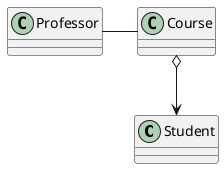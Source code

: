@startuml q6
class Student
class Professor
class Course

Professor - Course
Course o--> Student
@enduml